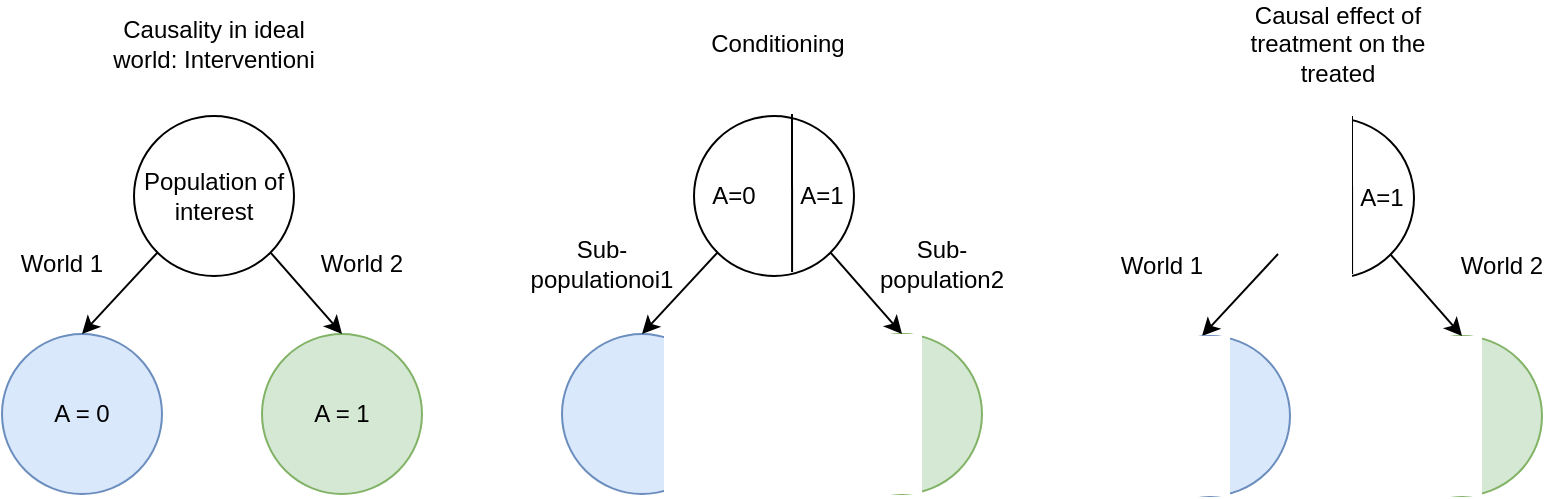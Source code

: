 <mxfile version="21.3.4" type="github">
  <diagram name="Page-1" id="tVXneqzJTudV8k4hFi3x">
    <mxGraphModel dx="643" dy="398" grid="1" gridSize="10" guides="1" tooltips="1" connect="1" arrows="1" fold="1" page="1" pageScale="1" pageWidth="827" pageHeight="1169" math="0" shadow="0">
      <root>
        <mxCell id="0" />
        <mxCell id="1" parent="0" />
        <mxCell id="omYYiKqg7hukLcuBXYqj-1" value="A = 0" style="ellipse;whiteSpace=wrap;html=1;fillColor=#dae8fc;strokeColor=#6c8ebf;" vertex="1" parent="1">
          <mxGeometry x="170" y="170" width="80" height="80" as="geometry" />
        </mxCell>
        <mxCell id="omYYiKqg7hukLcuBXYqj-2" value="A = 1" style="ellipse;whiteSpace=wrap;html=1;fillColor=#d5e8d4;strokeColor=#82b366;" vertex="1" parent="1">
          <mxGeometry x="300" y="170" width="80" height="80" as="geometry" />
        </mxCell>
        <mxCell id="omYYiKqg7hukLcuBXYqj-3" value="Population of interest" style="ellipse;whiteSpace=wrap;html=1;" vertex="1" parent="1">
          <mxGeometry x="236" y="61" width="80" height="80" as="geometry" />
        </mxCell>
        <mxCell id="omYYiKqg7hukLcuBXYqj-4" value="" style="endArrow=classic;html=1;rounded=0;exitX=1;exitY=1;exitDx=0;exitDy=0;entryX=0.5;entryY=0;entryDx=0;entryDy=0;" edge="1" parent="1" source="omYYiKqg7hukLcuBXYqj-3" target="omYYiKqg7hukLcuBXYqj-2">
          <mxGeometry width="50" height="50" relative="1" as="geometry">
            <mxPoint x="390" y="310" as="sourcePoint" />
            <mxPoint x="440" y="260" as="targetPoint" />
          </mxGeometry>
        </mxCell>
        <mxCell id="omYYiKqg7hukLcuBXYqj-5" value="" style="endArrow=classic;html=1;rounded=0;exitX=0;exitY=1;exitDx=0;exitDy=0;entryX=0.5;entryY=0;entryDx=0;entryDy=0;" edge="1" parent="1" source="omYYiKqg7hukLcuBXYqj-3" target="omYYiKqg7hukLcuBXYqj-1">
          <mxGeometry width="50" height="50" relative="1" as="geometry">
            <mxPoint x="318" y="118" as="sourcePoint" />
            <mxPoint x="338" y="182" as="targetPoint" />
          </mxGeometry>
        </mxCell>
        <mxCell id="omYYiKqg7hukLcuBXYqj-6" value="World 1" style="text;html=1;strokeColor=none;fillColor=none;align=center;verticalAlign=middle;whiteSpace=wrap;rounded=0;" vertex="1" parent="1">
          <mxGeometry x="170" y="120" width="60" height="30" as="geometry" />
        </mxCell>
        <mxCell id="omYYiKqg7hukLcuBXYqj-7" value="World 2" style="text;html=1;strokeColor=none;fillColor=none;align=center;verticalAlign=middle;whiteSpace=wrap;rounded=0;" vertex="1" parent="1">
          <mxGeometry x="320" y="120" width="60" height="30" as="geometry" />
        </mxCell>
        <mxCell id="omYYiKqg7hukLcuBXYqj-8" value="" style="ellipse;whiteSpace=wrap;html=1;fillColor=#dae8fc;strokeColor=#6c8ebf;" vertex="1" parent="1">
          <mxGeometry x="450" y="170" width="80" height="80" as="geometry" />
        </mxCell>
        <mxCell id="omYYiKqg7hukLcuBXYqj-9" value="" style="ellipse;whiteSpace=wrap;html=1;fillColor=#d5e8d4;strokeColor=#82b366;" vertex="1" parent="1">
          <mxGeometry x="580" y="170" width="80" height="80" as="geometry" />
        </mxCell>
        <mxCell id="omYYiKqg7hukLcuBXYqj-10" value="" style="ellipse;whiteSpace=wrap;html=1;" vertex="1" parent="1">
          <mxGeometry x="516" y="61" width="80" height="80" as="geometry" />
        </mxCell>
        <mxCell id="omYYiKqg7hukLcuBXYqj-11" value="" style="endArrow=classic;html=1;rounded=0;exitX=1;exitY=1;exitDx=0;exitDy=0;entryX=0.5;entryY=0;entryDx=0;entryDy=0;" edge="1" parent="1" source="omYYiKqg7hukLcuBXYqj-10" target="omYYiKqg7hukLcuBXYqj-9">
          <mxGeometry width="50" height="50" relative="1" as="geometry">
            <mxPoint x="670" y="310" as="sourcePoint" />
            <mxPoint x="720" y="260" as="targetPoint" />
          </mxGeometry>
        </mxCell>
        <mxCell id="omYYiKqg7hukLcuBXYqj-12" value="" style="endArrow=classic;html=1;rounded=0;exitX=0;exitY=1;exitDx=0;exitDy=0;entryX=0.5;entryY=0;entryDx=0;entryDy=0;" edge="1" parent="1" source="omYYiKqg7hukLcuBXYqj-10" target="omYYiKqg7hukLcuBXYqj-8">
          <mxGeometry width="50" height="50" relative="1" as="geometry">
            <mxPoint x="598" y="118" as="sourcePoint" />
            <mxPoint x="618" y="182" as="targetPoint" />
          </mxGeometry>
        </mxCell>
        <mxCell id="omYYiKqg7hukLcuBXYqj-13" value="Sub-populationoi1" style="text;html=1;strokeColor=none;fillColor=none;align=center;verticalAlign=middle;whiteSpace=wrap;rounded=0;" vertex="1" parent="1">
          <mxGeometry x="440" y="120" width="60" height="30" as="geometry" />
        </mxCell>
        <mxCell id="omYYiKqg7hukLcuBXYqj-14" value="Sub-population2" style="text;html=1;strokeColor=none;fillColor=none;align=center;verticalAlign=middle;whiteSpace=wrap;rounded=0;" vertex="1" parent="1">
          <mxGeometry x="610" y="120" width="60" height="30" as="geometry" />
        </mxCell>
        <mxCell id="omYYiKqg7hukLcuBXYqj-16" value="" style="rounded=0;whiteSpace=wrap;html=1;strokeColor=none;" vertex="1" parent="1">
          <mxGeometry x="501" y="170" width="30" height="80" as="geometry" />
        </mxCell>
        <mxCell id="omYYiKqg7hukLcuBXYqj-17" value="" style="rounded=0;whiteSpace=wrap;html=1;strokeColor=none;" vertex="1" parent="1">
          <mxGeometry x="566" y="170" width="64" height="80" as="geometry" />
        </mxCell>
        <mxCell id="omYYiKqg7hukLcuBXYqj-19" value="A=0" style="text;html=1;strokeColor=none;fillColor=none;align=center;verticalAlign=middle;whiteSpace=wrap;rounded=0;" vertex="1" parent="1">
          <mxGeometry x="506" y="86" width="60" height="30" as="geometry" />
        </mxCell>
        <mxCell id="omYYiKqg7hukLcuBXYqj-20" value="A=1" style="text;html=1;strokeColor=none;fillColor=none;align=center;verticalAlign=middle;whiteSpace=wrap;rounded=0;" vertex="1" parent="1">
          <mxGeometry x="550" y="86" width="60" height="30" as="geometry" />
        </mxCell>
        <mxCell id="omYYiKqg7hukLcuBXYqj-21" value="" style="endArrow=none;html=1;rounded=0;exitX=0.613;exitY=0.975;exitDx=0;exitDy=0;exitPerimeter=0;" edge="1" parent="1" source="omYYiKqg7hukLcuBXYqj-10">
          <mxGeometry width="50" height="50" relative="1" as="geometry">
            <mxPoint x="565" y="130" as="sourcePoint" />
            <mxPoint x="565" y="60" as="targetPoint" />
          </mxGeometry>
        </mxCell>
        <mxCell id="omYYiKqg7hukLcuBXYqj-23" value="" style="ellipse;whiteSpace=wrap;html=1;fillColor=#d5e8d4;strokeColor=#82b366;" vertex="1" parent="1">
          <mxGeometry x="860" y="171" width="80" height="80" as="geometry" />
        </mxCell>
        <mxCell id="omYYiKqg7hukLcuBXYqj-24" value="" style="ellipse;whiteSpace=wrap;html=1;" vertex="1" parent="1">
          <mxGeometry x="796" y="62" width="80" height="80" as="geometry" />
        </mxCell>
        <mxCell id="omYYiKqg7hukLcuBXYqj-25" value="" style="endArrow=classic;html=1;rounded=0;exitX=1;exitY=1;exitDx=0;exitDy=0;entryX=0.5;entryY=0;entryDx=0;entryDy=0;" edge="1" parent="1" source="omYYiKqg7hukLcuBXYqj-24" target="omYYiKqg7hukLcuBXYqj-23">
          <mxGeometry width="50" height="50" relative="1" as="geometry">
            <mxPoint x="950" y="311" as="sourcePoint" />
            <mxPoint x="1000" y="261" as="targetPoint" />
          </mxGeometry>
        </mxCell>
        <mxCell id="omYYiKqg7hukLcuBXYqj-27" value="World 1" style="text;html=1;strokeColor=none;fillColor=none;align=center;verticalAlign=middle;whiteSpace=wrap;rounded=0;" vertex="1" parent="1">
          <mxGeometry x="720" y="121" width="60" height="30" as="geometry" />
        </mxCell>
        <mxCell id="omYYiKqg7hukLcuBXYqj-28" value="World 2" style="text;html=1;strokeColor=none;fillColor=none;align=center;verticalAlign=middle;whiteSpace=wrap;rounded=0;" vertex="1" parent="1">
          <mxGeometry x="890" y="121" width="60" height="30" as="geometry" />
        </mxCell>
        <mxCell id="omYYiKqg7hukLcuBXYqj-29" value="" style="rounded=0;whiteSpace=wrap;html=1;strokeColor=none;" vertex="1" parent="1">
          <mxGeometry x="781" y="171" width="30" height="80" as="geometry" />
        </mxCell>
        <mxCell id="omYYiKqg7hukLcuBXYqj-30" value="" style="rounded=0;whiteSpace=wrap;html=1;strokeColor=none;" vertex="1" parent="1">
          <mxGeometry x="846" y="171" width="64" height="80" as="geometry" />
        </mxCell>
        <mxCell id="omYYiKqg7hukLcuBXYqj-31" value="A=0" style="text;html=1;strokeColor=none;fillColor=none;align=center;verticalAlign=middle;whiteSpace=wrap;rounded=0;" vertex="1" parent="1">
          <mxGeometry x="786" y="87" width="60" height="30" as="geometry" />
        </mxCell>
        <mxCell id="omYYiKqg7hukLcuBXYqj-32" value="A=1" style="text;html=1;strokeColor=none;fillColor=none;align=center;verticalAlign=middle;whiteSpace=wrap;rounded=0;" vertex="1" parent="1">
          <mxGeometry x="830" y="87" width="60" height="30" as="geometry" />
        </mxCell>
        <mxCell id="omYYiKqg7hukLcuBXYqj-33" value="" style="endArrow=none;html=1;rounded=0;exitX=0.613;exitY=0.975;exitDx=0;exitDy=0;exitPerimeter=0;" edge="1" parent="1" source="omYYiKqg7hukLcuBXYqj-24">
          <mxGeometry width="50" height="50" relative="1" as="geometry">
            <mxPoint x="845" y="131" as="sourcePoint" />
            <mxPoint x="845" y="61" as="targetPoint" />
          </mxGeometry>
        </mxCell>
        <mxCell id="omYYiKqg7hukLcuBXYqj-34" value="" style="rounded=0;whiteSpace=wrap;html=1;strokeColor=none;" vertex="1" parent="1">
          <mxGeometry x="790" y="60" width="55" height="85" as="geometry" />
        </mxCell>
        <mxCell id="omYYiKqg7hukLcuBXYqj-35" value="" style="endArrow=classic;html=1;rounded=0;exitX=0;exitY=1;exitDx=0;exitDy=0;entryX=0.5;entryY=0;entryDx=0;entryDy=0;" edge="1" parent="1">
          <mxGeometry width="50" height="50" relative="1" as="geometry">
            <mxPoint x="808" y="130" as="sourcePoint" />
            <mxPoint x="770" y="171" as="targetPoint" />
          </mxGeometry>
        </mxCell>
        <mxCell id="omYYiKqg7hukLcuBXYqj-36" value="" style="ellipse;whiteSpace=wrap;html=1;fillColor=#dae8fc;strokeColor=#6c8ebf;" vertex="1" parent="1">
          <mxGeometry x="734" y="171" width="80" height="80" as="geometry" />
        </mxCell>
        <mxCell id="omYYiKqg7hukLcuBXYqj-37" value="" style="rounded=0;whiteSpace=wrap;html=1;strokeColor=none;" vertex="1" parent="1">
          <mxGeometry x="720" y="171" width="64" height="80" as="geometry" />
        </mxCell>
        <mxCell id="omYYiKqg7hukLcuBXYqj-38" value="Causality in ideal world: Interventioni" style="text;html=1;strokeColor=none;fillColor=none;align=center;verticalAlign=middle;whiteSpace=wrap;rounded=0;" vertex="1" parent="1">
          <mxGeometry x="224" y="10" width="104" height="30" as="geometry" />
        </mxCell>
        <mxCell id="omYYiKqg7hukLcuBXYqj-39" value="Conditioning" style="text;html=1;strokeColor=none;fillColor=none;align=center;verticalAlign=middle;whiteSpace=wrap;rounded=0;" vertex="1" parent="1">
          <mxGeometry x="506" y="5" width="104" height="40" as="geometry" />
        </mxCell>
        <mxCell id="omYYiKqg7hukLcuBXYqj-40" value="Causal effect of treatment on the treated" style="text;html=1;strokeColor=none;fillColor=none;align=center;verticalAlign=middle;whiteSpace=wrap;rounded=0;" vertex="1" parent="1">
          <mxGeometry x="786" y="5" width="104" height="40" as="geometry" />
        </mxCell>
      </root>
    </mxGraphModel>
  </diagram>
</mxfile>
